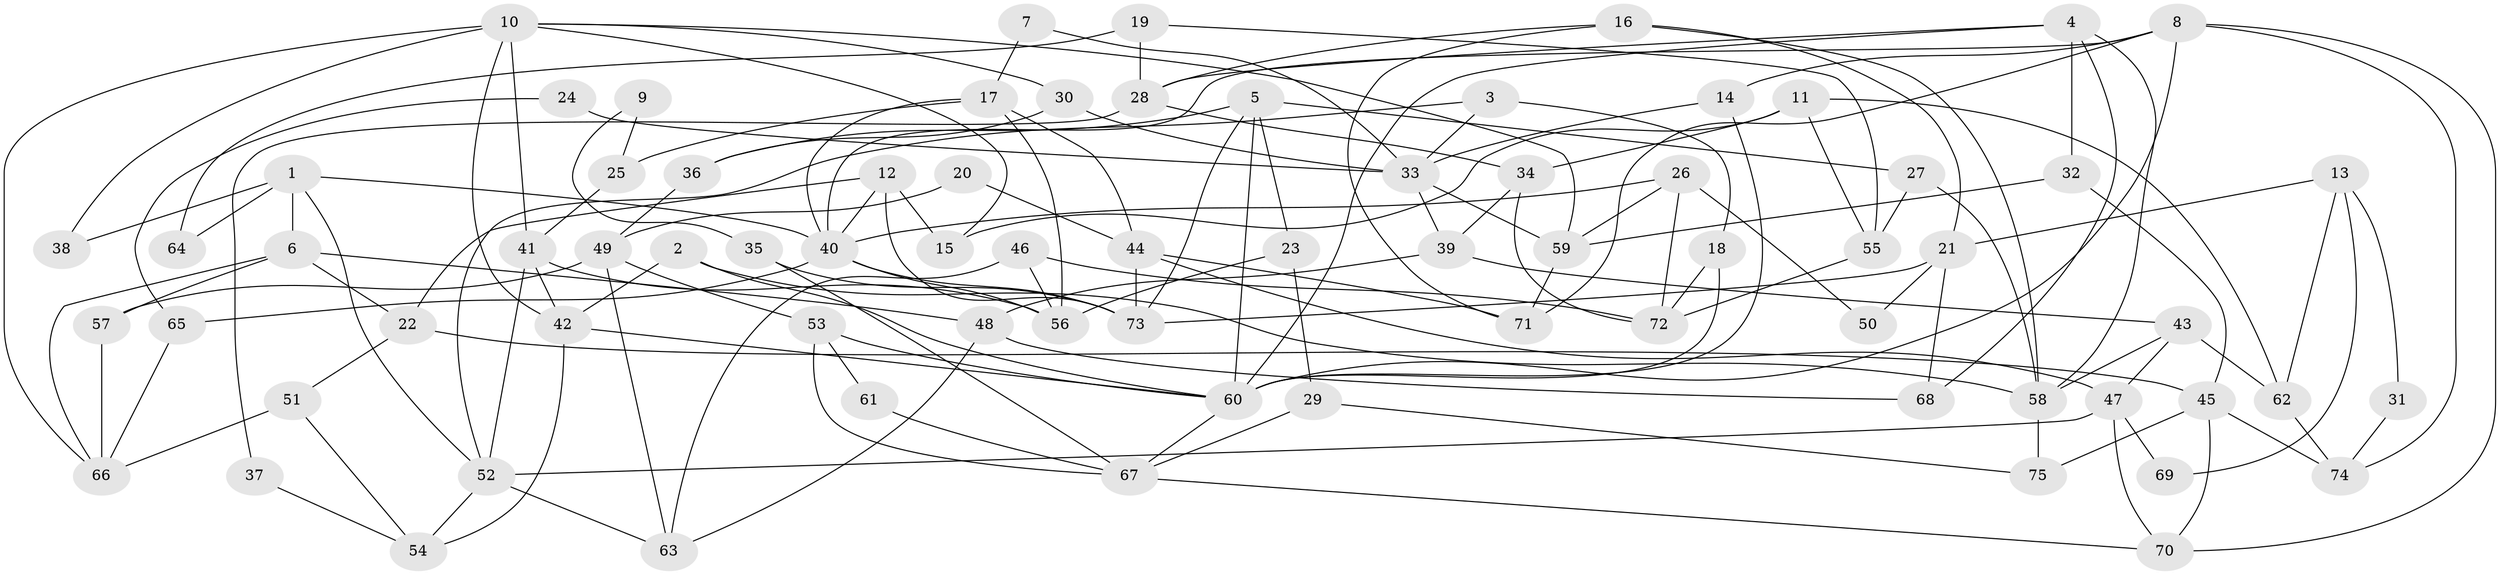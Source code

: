 // coarse degree distribution, {11: 0.022727272727272728, 3: 0.18181818181818182, 8: 0.045454545454545456, 9: 0.045454545454545456, 7: 0.13636363636363635, 2: 0.06818181818181818, 6: 0.20454545454545456, 5: 0.11363636363636363, 4: 0.1590909090909091, 10: 0.022727272727272728}
// Generated by graph-tools (version 1.1) at 2025/41/03/06/25 10:41:56]
// undirected, 75 vertices, 150 edges
graph export_dot {
graph [start="1"]
  node [color=gray90,style=filled];
  1;
  2;
  3;
  4;
  5;
  6;
  7;
  8;
  9;
  10;
  11;
  12;
  13;
  14;
  15;
  16;
  17;
  18;
  19;
  20;
  21;
  22;
  23;
  24;
  25;
  26;
  27;
  28;
  29;
  30;
  31;
  32;
  33;
  34;
  35;
  36;
  37;
  38;
  39;
  40;
  41;
  42;
  43;
  44;
  45;
  46;
  47;
  48;
  49;
  50;
  51;
  52;
  53;
  54;
  55;
  56;
  57;
  58;
  59;
  60;
  61;
  62;
  63;
  64;
  65;
  66;
  67;
  68;
  69;
  70;
  71;
  72;
  73;
  74;
  75;
  1 -- 40;
  1 -- 52;
  1 -- 6;
  1 -- 38;
  1 -- 64;
  2 -- 42;
  2 -- 58;
  2 -- 60;
  3 -- 33;
  3 -- 18;
  3 -- 52;
  4 -- 60;
  4 -- 58;
  4 -- 28;
  4 -- 32;
  4 -- 68;
  5 -- 36;
  5 -- 73;
  5 -- 23;
  5 -- 27;
  5 -- 60;
  6 -- 22;
  6 -- 48;
  6 -- 57;
  6 -- 66;
  7 -- 33;
  7 -- 17;
  8 -- 70;
  8 -- 60;
  8 -- 14;
  8 -- 40;
  8 -- 71;
  8 -- 74;
  9 -- 35;
  9 -- 25;
  10 -- 42;
  10 -- 66;
  10 -- 15;
  10 -- 30;
  10 -- 38;
  10 -- 41;
  10 -- 59;
  11 -- 34;
  11 -- 62;
  11 -- 15;
  11 -- 55;
  12 -- 15;
  12 -- 40;
  12 -- 22;
  12 -- 73;
  13 -- 21;
  13 -- 62;
  13 -- 31;
  13 -- 69;
  14 -- 60;
  14 -- 33;
  16 -- 58;
  16 -- 28;
  16 -- 21;
  16 -- 71;
  17 -- 44;
  17 -- 56;
  17 -- 25;
  17 -- 40;
  18 -- 60;
  18 -- 72;
  19 -- 55;
  19 -- 28;
  19 -- 64;
  20 -- 49;
  20 -- 44;
  21 -- 73;
  21 -- 50;
  21 -- 68;
  22 -- 45;
  22 -- 51;
  23 -- 56;
  23 -- 29;
  24 -- 65;
  24 -- 33;
  25 -- 41;
  26 -- 40;
  26 -- 59;
  26 -- 50;
  26 -- 72;
  27 -- 55;
  27 -- 58;
  28 -- 34;
  28 -- 37;
  29 -- 75;
  29 -- 67;
  30 -- 33;
  30 -- 36;
  31 -- 74;
  32 -- 59;
  32 -- 45;
  33 -- 59;
  33 -- 39;
  34 -- 72;
  34 -- 39;
  35 -- 73;
  35 -- 67;
  36 -- 49;
  37 -- 54;
  39 -- 48;
  39 -- 43;
  40 -- 56;
  40 -- 65;
  40 -- 73;
  41 -- 42;
  41 -- 52;
  41 -- 56;
  42 -- 60;
  42 -- 54;
  43 -- 47;
  43 -- 58;
  43 -- 62;
  44 -- 73;
  44 -- 71;
  44 -- 47;
  45 -- 70;
  45 -- 74;
  45 -- 75;
  46 -- 63;
  46 -- 56;
  46 -- 72;
  47 -- 52;
  47 -- 69;
  47 -- 70;
  48 -- 68;
  48 -- 63;
  49 -- 63;
  49 -- 53;
  49 -- 57;
  51 -- 66;
  51 -- 54;
  52 -- 54;
  52 -- 63;
  53 -- 67;
  53 -- 60;
  53 -- 61;
  55 -- 72;
  57 -- 66;
  58 -- 75;
  59 -- 71;
  60 -- 67;
  61 -- 67;
  62 -- 74;
  65 -- 66;
  67 -- 70;
}
